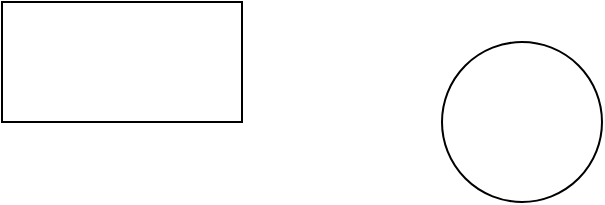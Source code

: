 <mxfile version="20.6.0" type="github">
  <diagram id="6gz1hoMqEmxWrdkmJAb2" name="第 1 页">
    <mxGraphModel dx="2066" dy="1104" grid="1" gridSize="10" guides="1" tooltips="1" connect="1" arrows="1" fold="1" page="1" pageScale="1" pageWidth="827" pageHeight="1169" math="0" shadow="0">
      <root>
        <mxCell id="0" />
        <mxCell id="1" parent="0" />
        <mxCell id="z0Py0rUvVtc925GdaXfh-1" value="" style="rounded=0;whiteSpace=wrap;html=1;" vertex="1" parent="1">
          <mxGeometry x="220" y="200" width="120" height="60" as="geometry" />
        </mxCell>
        <mxCell id="z0Py0rUvVtc925GdaXfh-2" value="" style="ellipse;whiteSpace=wrap;html=1;aspect=fixed;" vertex="1" parent="1">
          <mxGeometry x="440" y="220" width="80" height="80" as="geometry" />
        </mxCell>
      </root>
    </mxGraphModel>
  </diagram>
</mxfile>
